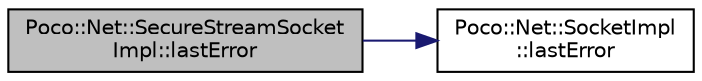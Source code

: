 digraph "Poco::Net::SecureStreamSocketImpl::lastError"
{
 // LATEX_PDF_SIZE
  edge [fontname="Helvetica",fontsize="10",labelfontname="Helvetica",labelfontsize="10"];
  node [fontname="Helvetica",fontsize="10",shape=record];
  rankdir="LR";
  Node1 [label="Poco::Net::SecureStreamSocket\lImpl::lastError",height=0.2,width=0.4,color="black", fillcolor="grey75", style="filled", fontcolor="black",tooltip="Destroys the SecureStreamSocketImpl."];
  Node1 -> Node2 [color="midnightblue",fontsize="10",style="solid"];
  Node2 [label="Poco::Net::SocketImpl\l::lastError",height=0.2,width=0.4,color="black", fillcolor="white", style="filled",URL="$classPoco_1_1Net_1_1SocketImpl.html#a3ffe9583ed625f2d4ff2dd4871300cf4",tooltip="Allows subclasses to set the socket manually, iff no valid socket is set yet."];
}
